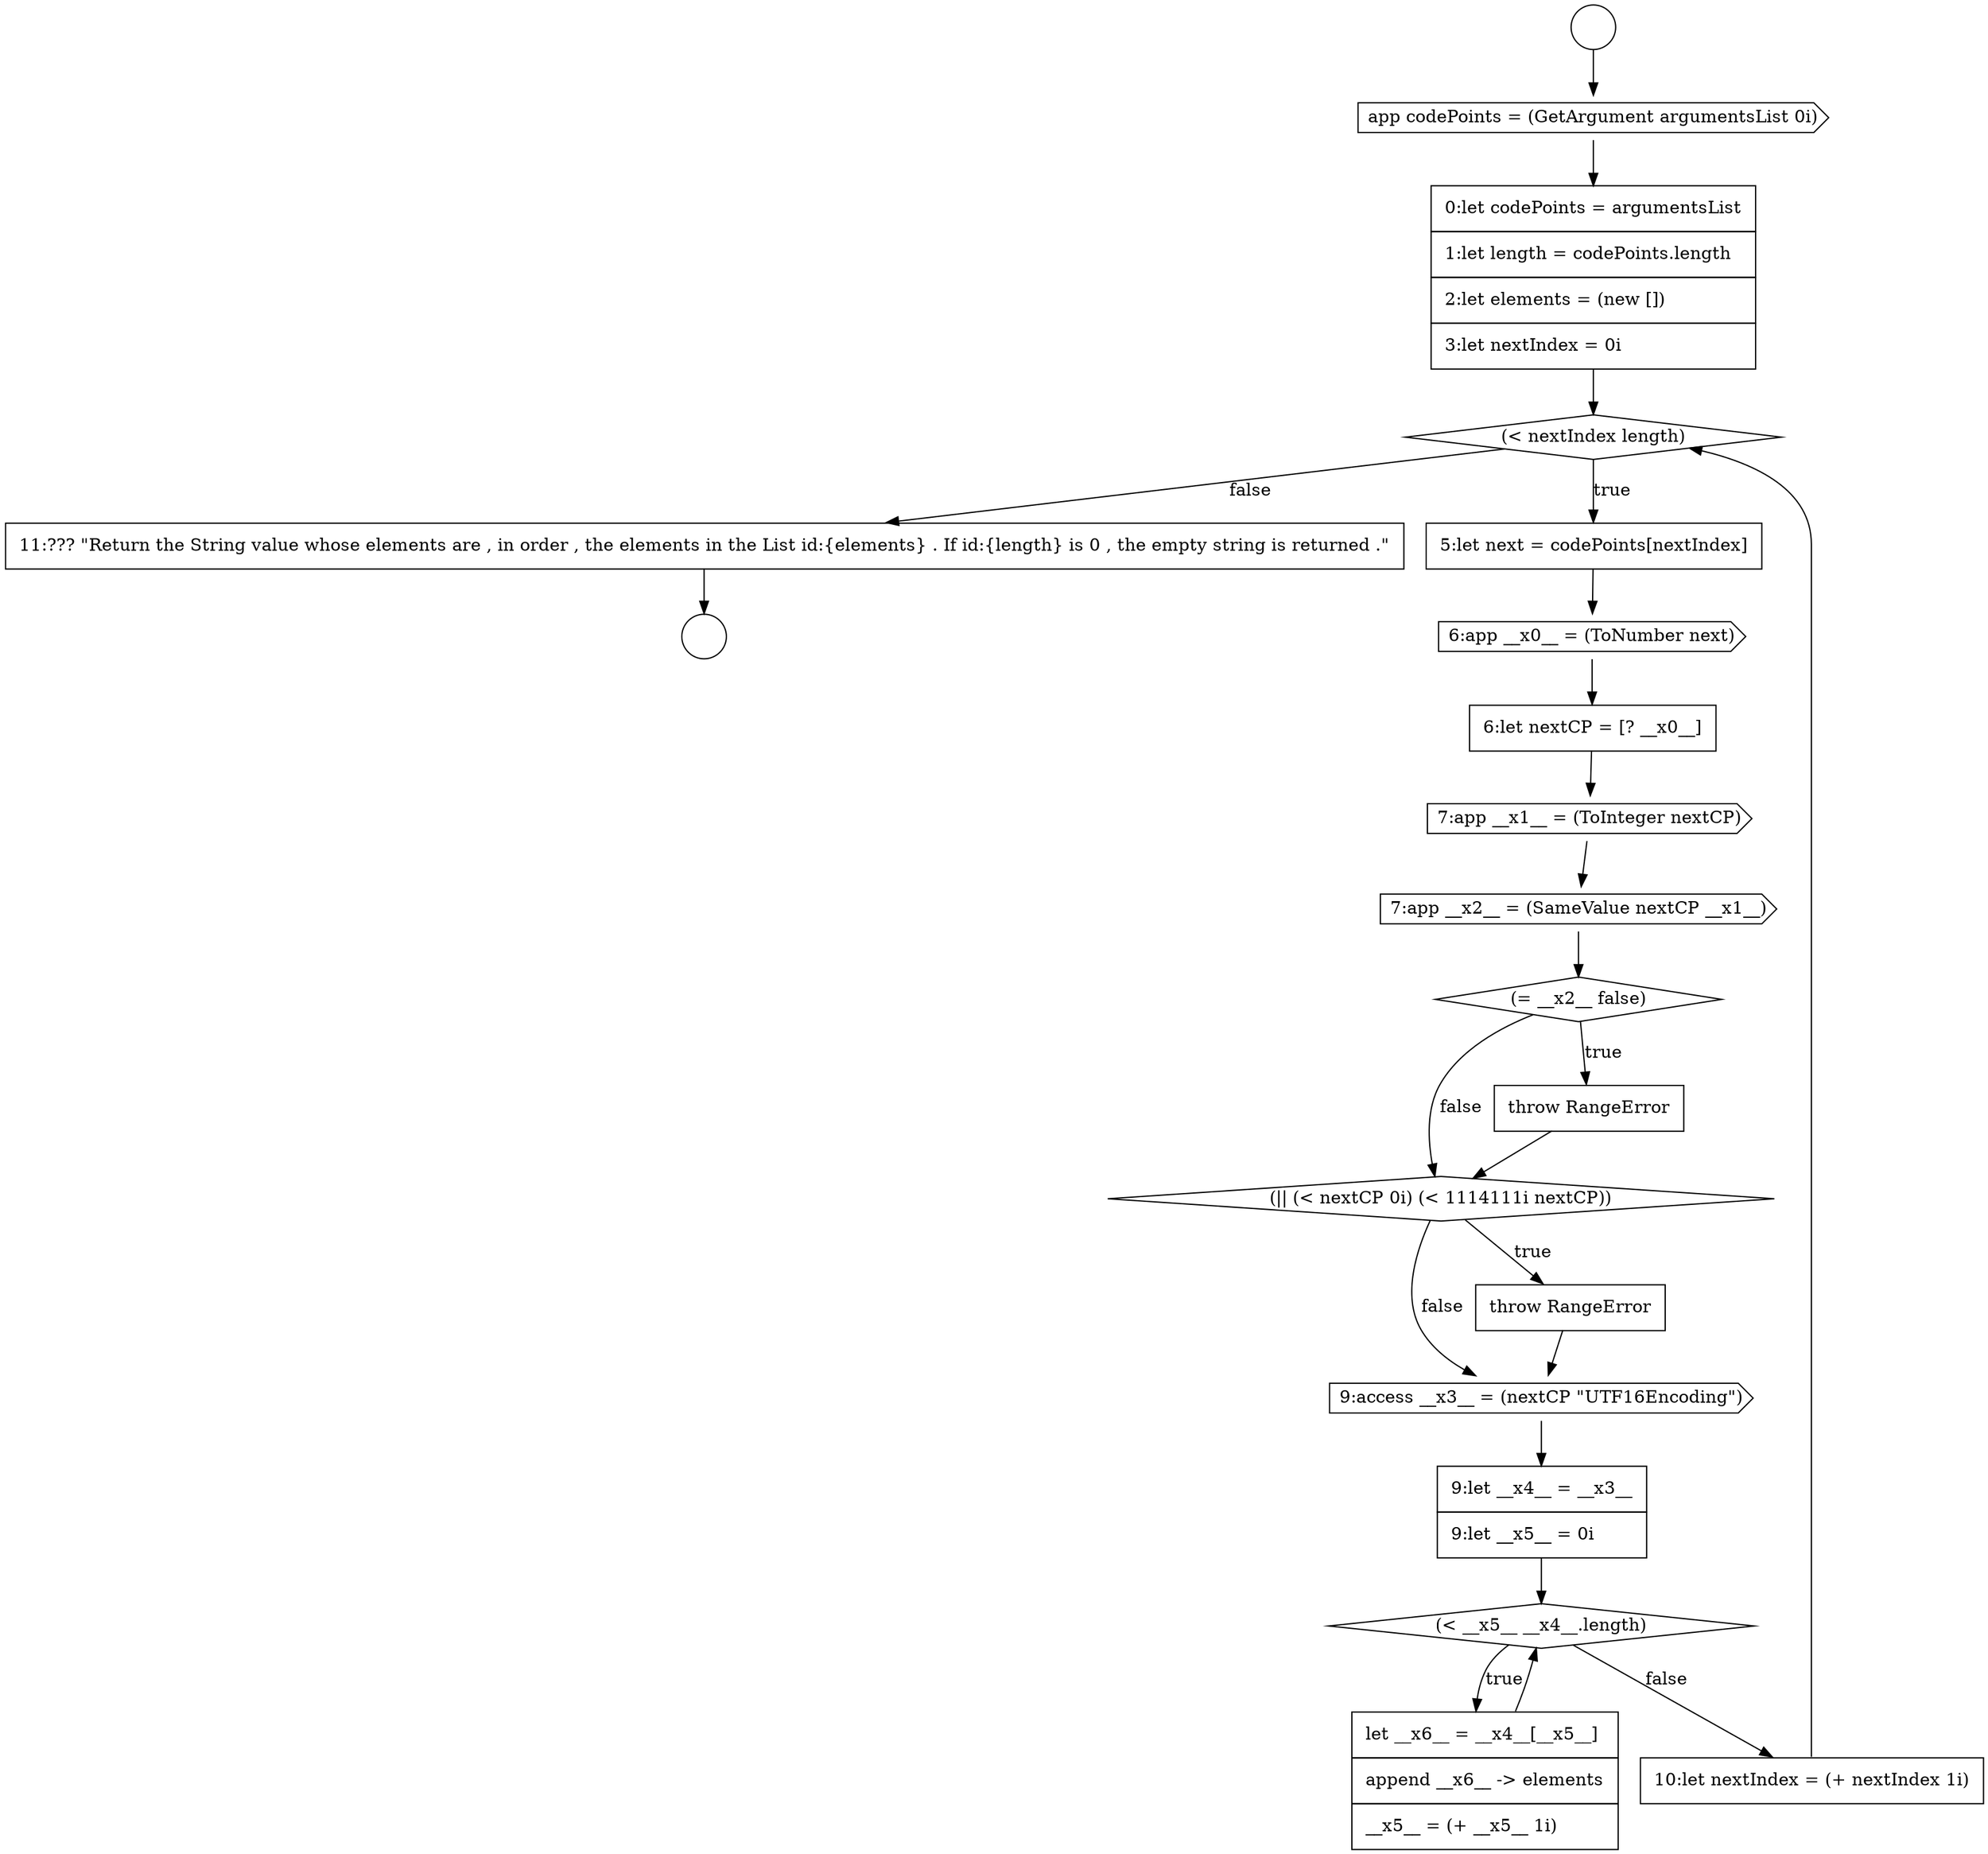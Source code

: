 digraph {
  node11848 [shape=none, margin=0, label=<<font color="black">
    <table border="0" cellborder="1" cellspacing="0" cellpadding="10">
      <tr><td align="left">11:??? &quot;Return the String value whose elements are , in order , the elements in the List id:{elements} . If id:{length} is 0 , the empty string is returned .&quot;</td></tr>
    </table>
  </font>> color="black" fillcolor="white" style=filled]
  node11844 [shape=none, margin=0, label=<<font color="black">
    <table border="0" cellborder="1" cellspacing="0" cellpadding="10">
      <tr><td align="left">9:let __x4__ = __x3__</td></tr>
      <tr><td align="left">9:let __x5__ = 0i</td></tr>
    </table>
  </font>> color="black" fillcolor="white" style=filled]
  node11838 [shape=cds, label=<<font color="black">7:app __x2__ = (SameValue nextCP __x1__)</font>> color="black" fillcolor="white" style=filled]
  node11845 [shape=diamond, label=<<font color="black">(&lt; __x5__ __x4__.length)</font>> color="black" fillcolor="white" style=filled]
  node11833 [shape=diamond, label=<<font color="black">(&lt; nextIndex length)</font>> color="black" fillcolor="white" style=filled]
  node11837 [shape=cds, label=<<font color="black">7:app __x1__ = (ToInteger nextCP)</font>> color="black" fillcolor="white" style=filled]
  node11836 [shape=none, margin=0, label=<<font color="black">
    <table border="0" cellborder="1" cellspacing="0" cellpadding="10">
      <tr><td align="left">6:let nextCP = [? __x0__]</td></tr>
    </table>
  </font>> color="black" fillcolor="white" style=filled]
  node11829 [shape=circle label=" " color="black" fillcolor="white" style=filled]
  node11843 [shape=cds, label=<<font color="black">9:access __x3__ = (nextCP &quot;UTF16Encoding&quot;)</font>> color="black" fillcolor="white" style=filled]
  node11839 [shape=diamond, label=<<font color="black">(= __x2__ false)</font>> color="black" fillcolor="white" style=filled]
  node11834 [shape=none, margin=0, label=<<font color="black">
    <table border="0" cellborder="1" cellspacing="0" cellpadding="10">
      <tr><td align="left">5:let next = codePoints[nextIndex]</td></tr>
    </table>
  </font>> color="black" fillcolor="white" style=filled]
  node11831 [shape=cds, label=<<font color="black">app codePoints = (GetArgument argumentsList 0i)</font>> color="black" fillcolor="white" style=filled]
  node11846 [shape=none, margin=0, label=<<font color="black">
    <table border="0" cellborder="1" cellspacing="0" cellpadding="10">
      <tr><td align="left">let __x6__ = __x4__[__x5__]</td></tr>
      <tr><td align="left">append __x6__ -&gt; elements</td></tr>
      <tr><td align="left">__x5__ = (+ __x5__ 1i)</td></tr>
    </table>
  </font>> color="black" fillcolor="white" style=filled]
  node11841 [shape=diamond, label=<<font color="black">(|| (&lt; nextCP 0i) (&lt; 1114111i nextCP))</font>> color="black" fillcolor="white" style=filled]
  node11842 [shape=none, margin=0, label=<<font color="black">
    <table border="0" cellborder="1" cellspacing="0" cellpadding="10">
      <tr><td align="left">throw RangeError</td></tr>
    </table>
  </font>> color="black" fillcolor="white" style=filled]
  node11840 [shape=none, margin=0, label=<<font color="black">
    <table border="0" cellborder="1" cellspacing="0" cellpadding="10">
      <tr><td align="left">throw RangeError</td></tr>
    </table>
  </font>> color="black" fillcolor="white" style=filled]
  node11835 [shape=cds, label=<<font color="black">6:app __x0__ = (ToNumber next)</font>> color="black" fillcolor="white" style=filled]
  node11830 [shape=circle label=" " color="black" fillcolor="white" style=filled]
  node11832 [shape=none, margin=0, label=<<font color="black">
    <table border="0" cellborder="1" cellspacing="0" cellpadding="10">
      <tr><td align="left">0:let codePoints = argumentsList</td></tr>
      <tr><td align="left">1:let length = codePoints.length</td></tr>
      <tr><td align="left">2:let elements = (new [])</td></tr>
      <tr><td align="left">3:let nextIndex = 0i</td></tr>
    </table>
  </font>> color="black" fillcolor="white" style=filled]
  node11847 [shape=none, margin=0, label=<<font color="black">
    <table border="0" cellborder="1" cellspacing="0" cellpadding="10">
      <tr><td align="left">10:let nextIndex = (+ nextIndex 1i)</td></tr>
    </table>
  </font>> color="black" fillcolor="white" style=filled]
  node11837 -> node11838 [ color="black"]
  node11831 -> node11832 [ color="black"]
  node11839 -> node11840 [label=<<font color="black">true</font>> color="black"]
  node11839 -> node11841 [label=<<font color="black">false</font>> color="black"]
  node11844 -> node11845 [ color="black"]
  node11840 -> node11841 [ color="black"]
  node11838 -> node11839 [ color="black"]
  node11832 -> node11833 [ color="black"]
  node11845 -> node11846 [label=<<font color="black">true</font>> color="black"]
  node11845 -> node11847 [label=<<font color="black">false</font>> color="black"]
  node11834 -> node11835 [ color="black"]
  node11835 -> node11836 [ color="black"]
  node11846 -> node11845 [ color="black"]
  node11836 -> node11837 [ color="black"]
  node11843 -> node11844 [ color="black"]
  node11833 -> node11834 [label=<<font color="black">true</font>> color="black"]
  node11833 -> node11848 [label=<<font color="black">false</font>> color="black"]
  node11848 -> node11830 [ color="black"]
  node11829 -> node11831 [ color="black"]
  node11847 -> node11833 [ color="black"]
  node11841 -> node11842 [label=<<font color="black">true</font>> color="black"]
  node11841 -> node11843 [label=<<font color="black">false</font>> color="black"]
  node11842 -> node11843 [ color="black"]
}
